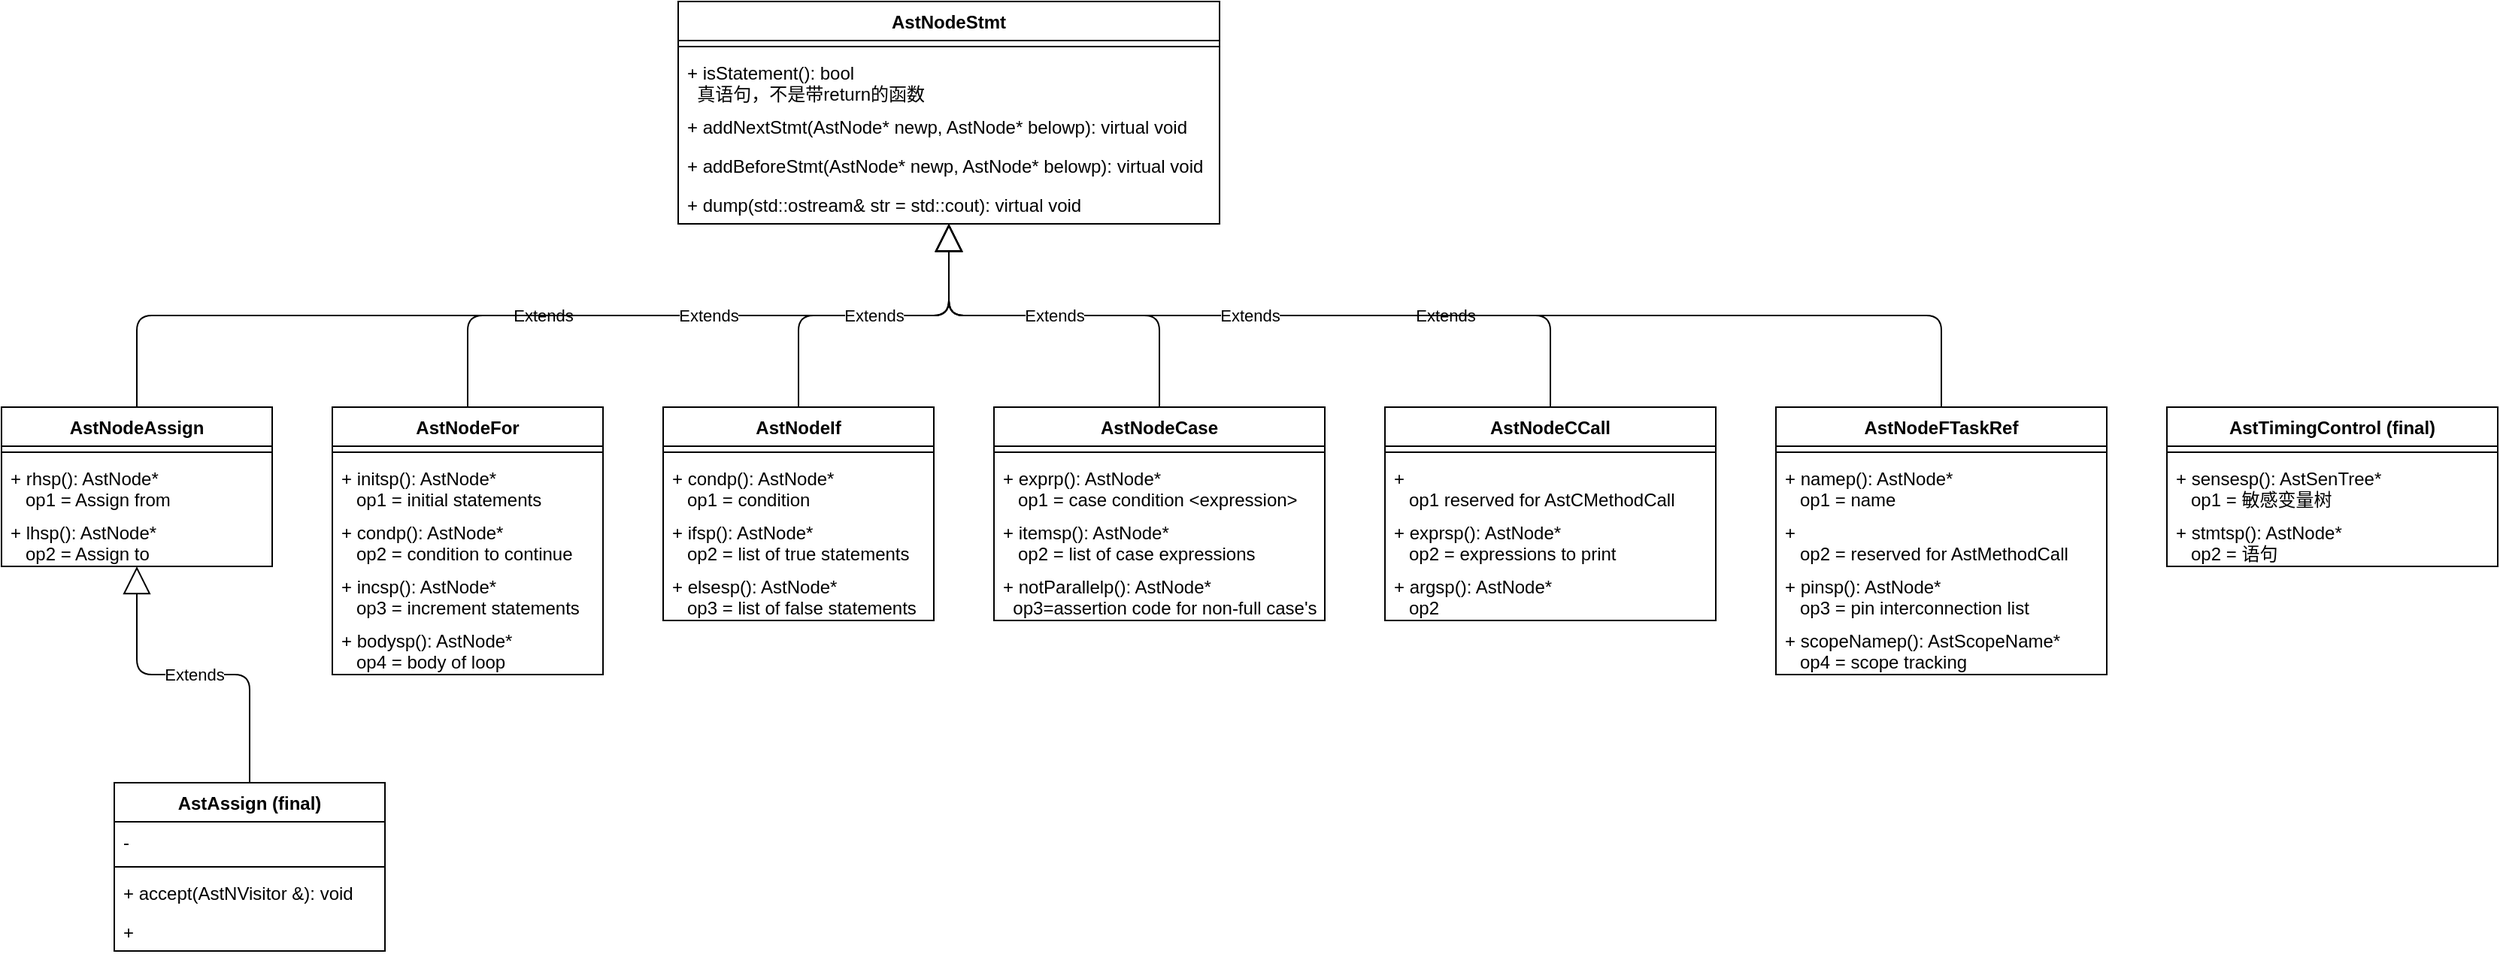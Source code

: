 <mxfile version="14.7.6" type="github">
  <diagram id="LjrCR2icNRhnQb-nepyd" name="第 1 页">
    <mxGraphModel dx="16" dy="-192" grid="1" gridSize="10" guides="1" tooltips="1" connect="1" arrows="1" fold="1" page="1" pageScale="1" pageWidth="1169" pageHeight="827" math="0" shadow="0">
      <root>
        <mxCell id="0" />
        <mxCell id="1" parent="0" />
        <mxCell id="brSOfn_hg27Ukbo5iZHU-1" value="AstNodeStmt" style="swimlane;fontStyle=1;align=center;verticalAlign=top;childLayout=stackLayout;horizontal=1;startSize=26;horizontalStack=0;resizeParent=1;resizeParentMax=0;resizeLast=0;collapsible=1;marginBottom=0;" parent="1" vertex="1">
          <mxGeometry x="1690" y="850" width="360" height="148" as="geometry" />
        </mxCell>
        <mxCell id="brSOfn_hg27Ukbo5iZHU-3" value="" style="line;strokeWidth=1;fillColor=none;align=left;verticalAlign=middle;spacingTop=-1;spacingLeft=3;spacingRight=3;rotatable=0;labelPosition=right;points=[];portConstraint=eastwest;" parent="brSOfn_hg27Ukbo5iZHU-1" vertex="1">
          <mxGeometry y="26" width="360" height="8" as="geometry" />
        </mxCell>
        <mxCell id="brSOfn_hg27Ukbo5iZHU-4" value="+ isStatement(): bool&#xa;  真语句，不是带return的函数" style="text;strokeColor=none;fillColor=none;align=left;verticalAlign=top;spacingLeft=4;spacingRight=4;overflow=hidden;rotatable=0;points=[[0,0.5],[1,0.5]];portConstraint=eastwest;" parent="brSOfn_hg27Ukbo5iZHU-1" vertex="1">
          <mxGeometry y="34" width="360" height="36" as="geometry" />
        </mxCell>
        <mxCell id="brSOfn_hg27Ukbo5iZHU-16" value="+ addNextStmt(AstNode* newp, AstNode* belowp): virtual void" style="text;strokeColor=none;fillColor=none;align=left;verticalAlign=top;spacingLeft=4;spacingRight=4;overflow=hidden;rotatable=0;points=[[0,0.5],[1,0.5]];portConstraint=eastwest;" parent="brSOfn_hg27Ukbo5iZHU-1" vertex="1">
          <mxGeometry y="70" width="360" height="26" as="geometry" />
        </mxCell>
        <mxCell id="brSOfn_hg27Ukbo5iZHU-18" value="+ addBeforeStmt(AstNode* newp, AstNode* belowp): virtual void" style="text;strokeColor=none;fillColor=none;align=left;verticalAlign=top;spacingLeft=4;spacingRight=4;overflow=hidden;rotatable=0;points=[[0,0.5],[1,0.5]];portConstraint=eastwest;" parent="brSOfn_hg27Ukbo5iZHU-1" vertex="1">
          <mxGeometry y="96" width="360" height="26" as="geometry" />
        </mxCell>
        <mxCell id="brSOfn_hg27Ukbo5iZHU-17" value="+ dump(std::ostream&amp; str = std::cout): virtual void" style="text;strokeColor=none;fillColor=none;align=left;verticalAlign=top;spacingLeft=4;spacingRight=4;overflow=hidden;rotatable=0;points=[[0,0.5],[1,0.5]];portConstraint=eastwest;" parent="brSOfn_hg27Ukbo5iZHU-1" vertex="1">
          <mxGeometry y="122" width="360" height="26" as="geometry" />
        </mxCell>
        <mxCell id="brSOfn_hg27Ukbo5iZHU-5" value="AstNodeAssign" style="swimlane;fontStyle=1;align=center;verticalAlign=top;childLayout=stackLayout;horizontal=1;startSize=26;horizontalStack=0;resizeParent=1;resizeParentMax=0;resizeLast=0;collapsible=1;marginBottom=0;" parent="1" vertex="1">
          <mxGeometry x="1240" y="1120" width="180" height="106" as="geometry" />
        </mxCell>
        <mxCell id="brSOfn_hg27Ukbo5iZHU-7" value="" style="line;strokeWidth=1;fillColor=none;align=left;verticalAlign=middle;spacingTop=-1;spacingLeft=3;spacingRight=3;rotatable=0;labelPosition=right;points=[];portConstraint=eastwest;" parent="brSOfn_hg27Ukbo5iZHU-5" vertex="1">
          <mxGeometry y="26" width="180" height="8" as="geometry" />
        </mxCell>
        <mxCell id="brSOfn_hg27Ukbo5iZHU-8" value="+ rhsp(): AstNode*&#xa;   op1 = Assign from" style="text;strokeColor=none;fillColor=none;align=left;verticalAlign=top;spacingLeft=4;spacingRight=4;overflow=hidden;rotatable=0;points=[[0,0.5],[1,0.5]];portConstraint=eastwest;" parent="brSOfn_hg27Ukbo5iZHU-5" vertex="1">
          <mxGeometry y="34" width="180" height="36" as="geometry" />
        </mxCell>
        <mxCell id="brSOfn_hg27Ukbo5iZHU-19" value="+ lhsp(): AstNode*&#xa;   op2 = Assign to" style="text;strokeColor=none;fillColor=none;align=left;verticalAlign=top;spacingLeft=4;spacingRight=4;overflow=hidden;rotatable=0;points=[[0,0.5],[1,0.5]];portConstraint=eastwest;" parent="brSOfn_hg27Ukbo5iZHU-5" vertex="1">
          <mxGeometry y="70" width="180" height="36" as="geometry" />
        </mxCell>
        <mxCell id="brSOfn_hg27Ukbo5iZHU-9" value="Extends" style="endArrow=block;endSize=16;endFill=0;html=1;edgeStyle=orthogonalEdgeStyle;exitX=0.5;exitY=0;exitDx=0;exitDy=0;" parent="1" source="brSOfn_hg27Ukbo5iZHU-5" target="brSOfn_hg27Ukbo5iZHU-1" edge="1">
          <mxGeometry width="160" relative="1" as="geometry">
            <mxPoint x="945" y="1180" as="sourcePoint" />
            <mxPoint x="2080" y="666.0" as="targetPoint" />
          </mxGeometry>
        </mxCell>
        <mxCell id="brSOfn_hg27Ukbo5iZHU-10" value="AstAssign (final)" style="swimlane;fontStyle=1;align=center;verticalAlign=top;childLayout=stackLayout;horizontal=1;startSize=26;horizontalStack=0;resizeParent=1;resizeParentMax=0;resizeLast=0;collapsible=1;marginBottom=0;" parent="1" vertex="1">
          <mxGeometry x="1315" y="1370" width="180" height="112" as="geometry" />
        </mxCell>
        <mxCell id="brSOfn_hg27Ukbo5iZHU-11" value="- " style="text;strokeColor=none;fillColor=none;align=left;verticalAlign=top;spacingLeft=4;spacingRight=4;overflow=hidden;rotatable=0;points=[[0,0.5],[1,0.5]];portConstraint=eastwest;" parent="brSOfn_hg27Ukbo5iZHU-10" vertex="1">
          <mxGeometry y="26" width="180" height="26" as="geometry" />
        </mxCell>
        <mxCell id="brSOfn_hg27Ukbo5iZHU-12" value="" style="line;strokeWidth=1;fillColor=none;align=left;verticalAlign=middle;spacingTop=-1;spacingLeft=3;spacingRight=3;rotatable=0;labelPosition=right;points=[];portConstraint=eastwest;" parent="brSOfn_hg27Ukbo5iZHU-10" vertex="1">
          <mxGeometry y="52" width="180" height="8" as="geometry" />
        </mxCell>
        <mxCell id="brSOfn_hg27Ukbo5iZHU-13" value="+ accept(AstNVisitor &amp;): void" style="text;strokeColor=none;fillColor=none;align=left;verticalAlign=top;spacingLeft=4;spacingRight=4;overflow=hidden;rotatable=0;points=[[0,0.5],[1,0.5]];portConstraint=eastwest;" parent="brSOfn_hg27Ukbo5iZHU-10" vertex="1">
          <mxGeometry y="60" width="180" height="26" as="geometry" />
        </mxCell>
        <mxCell id="brSOfn_hg27Ukbo5iZHU-14" value="+ " style="text;strokeColor=none;fillColor=none;align=left;verticalAlign=top;spacingLeft=4;spacingRight=4;overflow=hidden;rotatable=0;points=[[0,0.5],[1,0.5]];portConstraint=eastwest;" parent="brSOfn_hg27Ukbo5iZHU-10" vertex="1">
          <mxGeometry y="86" width="180" height="26" as="geometry" />
        </mxCell>
        <mxCell id="brSOfn_hg27Ukbo5iZHU-15" value="Extends" style="endArrow=block;endSize=16;endFill=0;html=1;edgeStyle=orthogonalEdgeStyle;exitX=0.5;exitY=0;exitDx=0;exitDy=0;" parent="1" source="brSOfn_hg27Ukbo5iZHU-10" target="brSOfn_hg27Ukbo5iZHU-5" edge="1">
          <mxGeometry width="160" relative="1" as="geometry">
            <mxPoint x="1415.0" y="1220" as="sourcePoint" />
            <mxPoint x="1160" y="1250" as="targetPoint" />
          </mxGeometry>
        </mxCell>
        <mxCell id="brSOfn_hg27Ukbo5iZHU-20" value="AstNodeFor" style="swimlane;fontStyle=1;align=center;verticalAlign=top;childLayout=stackLayout;horizontal=1;startSize=26;horizontalStack=0;resizeParent=1;resizeParentMax=0;resizeLast=0;collapsible=1;marginBottom=0;" parent="1" vertex="1">
          <mxGeometry x="1460" y="1120" width="180" height="178" as="geometry" />
        </mxCell>
        <mxCell id="brSOfn_hg27Ukbo5iZHU-21" value="" style="line;strokeWidth=1;fillColor=none;align=left;verticalAlign=middle;spacingTop=-1;spacingLeft=3;spacingRight=3;rotatable=0;labelPosition=right;points=[];portConstraint=eastwest;" parent="brSOfn_hg27Ukbo5iZHU-20" vertex="1">
          <mxGeometry y="26" width="180" height="8" as="geometry" />
        </mxCell>
        <mxCell id="brSOfn_hg27Ukbo5iZHU-22" value="+ initsp(): AstNode*&#xa;   op1 = initial statements" style="text;strokeColor=none;fillColor=none;align=left;verticalAlign=top;spacingLeft=4;spacingRight=4;overflow=hidden;rotatable=0;points=[[0,0.5],[1,0.5]];portConstraint=eastwest;" parent="brSOfn_hg27Ukbo5iZHU-20" vertex="1">
          <mxGeometry y="34" width="180" height="36" as="geometry" />
        </mxCell>
        <mxCell id="brSOfn_hg27Ukbo5iZHU-23" value="+ condp(): AstNode*&#xa;   op2 = condition to continue" style="text;strokeColor=none;fillColor=none;align=left;verticalAlign=top;spacingLeft=4;spacingRight=4;overflow=hidden;rotatable=0;points=[[0,0.5],[1,0.5]];portConstraint=eastwest;" parent="brSOfn_hg27Ukbo5iZHU-20" vertex="1">
          <mxGeometry y="70" width="180" height="36" as="geometry" />
        </mxCell>
        <mxCell id="brSOfn_hg27Ukbo5iZHU-24" value="+ incsp(): AstNode*&#xa;   op3 = increment statements" style="text;strokeColor=none;fillColor=none;align=left;verticalAlign=top;spacingLeft=4;spacingRight=4;overflow=hidden;rotatable=0;points=[[0,0.5],[1,0.5]];portConstraint=eastwest;" parent="brSOfn_hg27Ukbo5iZHU-20" vertex="1">
          <mxGeometry y="106" width="180" height="36" as="geometry" />
        </mxCell>
        <mxCell id="brSOfn_hg27Ukbo5iZHU-25" value="+ bodysp(): AstNode*&#xa;   op4 = body of loop" style="text;strokeColor=none;fillColor=none;align=left;verticalAlign=top;spacingLeft=4;spacingRight=4;overflow=hidden;rotatable=0;points=[[0,0.5],[1,0.5]];portConstraint=eastwest;" parent="brSOfn_hg27Ukbo5iZHU-20" vertex="1">
          <mxGeometry y="142" width="180" height="36" as="geometry" />
        </mxCell>
        <mxCell id="brSOfn_hg27Ukbo5iZHU-26" value="AstNodeIf" style="swimlane;fontStyle=1;align=center;verticalAlign=top;childLayout=stackLayout;horizontal=1;startSize=26;horizontalStack=0;resizeParent=1;resizeParentMax=0;resizeLast=0;collapsible=1;marginBottom=0;" parent="1" vertex="1">
          <mxGeometry x="1680" y="1120" width="180" height="142" as="geometry" />
        </mxCell>
        <mxCell id="brSOfn_hg27Ukbo5iZHU-27" value="" style="line;strokeWidth=1;fillColor=none;align=left;verticalAlign=middle;spacingTop=-1;spacingLeft=3;spacingRight=3;rotatable=0;labelPosition=right;points=[];portConstraint=eastwest;" parent="brSOfn_hg27Ukbo5iZHU-26" vertex="1">
          <mxGeometry y="26" width="180" height="8" as="geometry" />
        </mxCell>
        <mxCell id="brSOfn_hg27Ukbo5iZHU-28" value="+ condp(): AstNode*&#xa;   op1 = condition" style="text;strokeColor=none;fillColor=none;align=left;verticalAlign=top;spacingLeft=4;spacingRight=4;overflow=hidden;rotatable=0;points=[[0,0.5],[1,0.5]];portConstraint=eastwest;" parent="brSOfn_hg27Ukbo5iZHU-26" vertex="1">
          <mxGeometry y="34" width="180" height="36" as="geometry" />
        </mxCell>
        <mxCell id="brSOfn_hg27Ukbo5iZHU-29" value="+ ifsp(): AstNode*&#xa;   op2 = list of true statements" style="text;strokeColor=none;fillColor=none;align=left;verticalAlign=top;spacingLeft=4;spacingRight=4;overflow=hidden;rotatable=0;points=[[0,0.5],[1,0.5]];portConstraint=eastwest;" parent="brSOfn_hg27Ukbo5iZHU-26" vertex="1">
          <mxGeometry y="70" width="180" height="36" as="geometry" />
        </mxCell>
        <mxCell id="brSOfn_hg27Ukbo5iZHU-30" value="+ elsesp(): AstNode*&#xa;   op3 = list of false statements" style="text;strokeColor=none;fillColor=none;align=left;verticalAlign=top;spacingLeft=4;spacingRight=4;overflow=hidden;rotatable=0;points=[[0,0.5],[1,0.5]];portConstraint=eastwest;" parent="brSOfn_hg27Ukbo5iZHU-26" vertex="1">
          <mxGeometry y="106" width="180" height="36" as="geometry" />
        </mxCell>
        <mxCell id="brSOfn_hg27Ukbo5iZHU-32" value="AstNodeCase" style="swimlane;fontStyle=1;align=center;verticalAlign=top;childLayout=stackLayout;horizontal=1;startSize=26;horizontalStack=0;resizeParent=1;resizeParentMax=0;resizeLast=0;collapsible=1;marginBottom=0;" parent="1" vertex="1">
          <mxGeometry x="1900" y="1120" width="220" height="142" as="geometry" />
        </mxCell>
        <mxCell id="brSOfn_hg27Ukbo5iZHU-33" value="" style="line;strokeWidth=1;fillColor=none;align=left;verticalAlign=middle;spacingTop=-1;spacingLeft=3;spacingRight=3;rotatable=0;labelPosition=right;points=[];portConstraint=eastwest;" parent="brSOfn_hg27Ukbo5iZHU-32" vertex="1">
          <mxGeometry y="26" width="220" height="8" as="geometry" />
        </mxCell>
        <mxCell id="brSOfn_hg27Ukbo5iZHU-34" value="+ exprp(): AstNode*&#xa;   op1 = case condition &lt;expression&gt;" style="text;strokeColor=none;fillColor=none;align=left;verticalAlign=top;spacingLeft=4;spacingRight=4;overflow=hidden;rotatable=0;points=[[0,0.5],[1,0.5]];portConstraint=eastwest;" parent="brSOfn_hg27Ukbo5iZHU-32" vertex="1">
          <mxGeometry y="34" width="220" height="36" as="geometry" />
        </mxCell>
        <mxCell id="brSOfn_hg27Ukbo5iZHU-35" value="+ itemsp(): AstNode*&#xa;   op2 = list of case expressions" style="text;strokeColor=none;fillColor=none;align=left;verticalAlign=top;spacingLeft=4;spacingRight=4;overflow=hidden;rotatable=0;points=[[0,0.5],[1,0.5]];portConstraint=eastwest;" parent="brSOfn_hg27Ukbo5iZHU-32" vertex="1">
          <mxGeometry y="70" width="220" height="36" as="geometry" />
        </mxCell>
        <mxCell id="brSOfn_hg27Ukbo5iZHU-36" value="+ notParallelp(): AstNode*&#xa;  op3=assertion code for non-full case&#39;s" style="text;strokeColor=none;fillColor=none;align=left;verticalAlign=top;spacingLeft=4;spacingRight=4;overflow=hidden;rotatable=0;points=[[0,0.5],[1,0.5]];portConstraint=eastwest;" parent="brSOfn_hg27Ukbo5iZHU-32" vertex="1">
          <mxGeometry y="106" width="220" height="36" as="geometry" />
        </mxCell>
        <mxCell id="brSOfn_hg27Ukbo5iZHU-37" value="AstNodeCCall" style="swimlane;fontStyle=1;align=center;verticalAlign=top;childLayout=stackLayout;horizontal=1;startSize=26;horizontalStack=0;resizeParent=1;resizeParentMax=0;resizeLast=0;collapsible=1;marginBottom=0;" parent="1" vertex="1">
          <mxGeometry x="2160" y="1120" width="220" height="142" as="geometry" />
        </mxCell>
        <mxCell id="brSOfn_hg27Ukbo5iZHU-38" value="" style="line;strokeWidth=1;fillColor=none;align=left;verticalAlign=middle;spacingTop=-1;spacingLeft=3;spacingRight=3;rotatable=0;labelPosition=right;points=[];portConstraint=eastwest;" parent="brSOfn_hg27Ukbo5iZHU-37" vertex="1">
          <mxGeometry y="26" width="220" height="8" as="geometry" />
        </mxCell>
        <mxCell id="brSOfn_hg27Ukbo5iZHU-39" value="+ &#xa;   op1 reserved for AstCMethodCall" style="text;strokeColor=none;fillColor=none;align=left;verticalAlign=top;spacingLeft=4;spacingRight=4;overflow=hidden;rotatable=0;points=[[0,0.5],[1,0.5]];portConstraint=eastwest;" parent="brSOfn_hg27Ukbo5iZHU-37" vertex="1">
          <mxGeometry y="34" width="220" height="36" as="geometry" />
        </mxCell>
        <mxCell id="brSOfn_hg27Ukbo5iZHU-40" value="+ exprsp(): AstNode*&#xa;   op2 = expressions to print" style="text;strokeColor=none;fillColor=none;align=left;verticalAlign=top;spacingLeft=4;spacingRight=4;overflow=hidden;rotatable=0;points=[[0,0.5],[1,0.5]];portConstraint=eastwest;" parent="brSOfn_hg27Ukbo5iZHU-37" vertex="1">
          <mxGeometry y="70" width="220" height="36" as="geometry" />
        </mxCell>
        <mxCell id="brSOfn_hg27Ukbo5iZHU-41" value="+ argsp(): AstNode*&#xa;   op2" style="text;strokeColor=none;fillColor=none;align=left;verticalAlign=top;spacingLeft=4;spacingRight=4;overflow=hidden;rotatable=0;points=[[0,0.5],[1,0.5]];portConstraint=eastwest;" parent="brSOfn_hg27Ukbo5iZHU-37" vertex="1">
          <mxGeometry y="106" width="220" height="36" as="geometry" />
        </mxCell>
        <mxCell id="brSOfn_hg27Ukbo5iZHU-52" value="AstNodeFTaskRef" style="swimlane;fontStyle=1;align=center;verticalAlign=top;childLayout=stackLayout;horizontal=1;startSize=26;horizontalStack=0;resizeParent=1;resizeParentMax=0;resizeLast=0;collapsible=1;marginBottom=0;" parent="1" vertex="1">
          <mxGeometry x="2420" y="1120" width="220" height="178" as="geometry" />
        </mxCell>
        <mxCell id="brSOfn_hg27Ukbo5iZHU-53" value="" style="line;strokeWidth=1;fillColor=none;align=left;verticalAlign=middle;spacingTop=-1;spacingLeft=3;spacingRight=3;rotatable=0;labelPosition=right;points=[];portConstraint=eastwest;" parent="brSOfn_hg27Ukbo5iZHU-52" vertex="1">
          <mxGeometry y="26" width="220" height="8" as="geometry" />
        </mxCell>
        <mxCell id="brSOfn_hg27Ukbo5iZHU-54" value="+ namep(): AstNode*&#xa;   op1 = name" style="text;strokeColor=none;fillColor=none;align=left;verticalAlign=top;spacingLeft=4;spacingRight=4;overflow=hidden;rotatable=0;points=[[0,0.5],[1,0.5]];portConstraint=eastwest;" parent="brSOfn_hg27Ukbo5iZHU-52" vertex="1">
          <mxGeometry y="34" width="220" height="36" as="geometry" />
        </mxCell>
        <mxCell id="brSOfn_hg27Ukbo5iZHU-55" value="+ &#xa;   op2 = reserved for AstMethodCall" style="text;strokeColor=none;fillColor=none;align=left;verticalAlign=top;spacingLeft=4;spacingRight=4;overflow=hidden;rotatable=0;points=[[0,0.5],[1,0.5]];portConstraint=eastwest;" parent="brSOfn_hg27Ukbo5iZHU-52" vertex="1">
          <mxGeometry y="70" width="220" height="36" as="geometry" />
        </mxCell>
        <mxCell id="brSOfn_hg27Ukbo5iZHU-56" value="+ pinsp(): AstNode*&#xa;   op3 = pin interconnection list" style="text;strokeColor=none;fillColor=none;align=left;verticalAlign=top;spacingLeft=4;spacingRight=4;overflow=hidden;rotatable=0;points=[[0,0.5],[1,0.5]];portConstraint=eastwest;" parent="brSOfn_hg27Ukbo5iZHU-52" vertex="1">
          <mxGeometry y="106" width="220" height="36" as="geometry" />
        </mxCell>
        <mxCell id="brSOfn_hg27Ukbo5iZHU-57" value="+ scopeNamep(): AstScopeName*&#xa;   op4 = scope tracking" style="text;strokeColor=none;fillColor=none;align=left;verticalAlign=top;spacingLeft=4;spacingRight=4;overflow=hidden;rotatable=0;points=[[0,0.5],[1,0.5]];portConstraint=eastwest;" parent="brSOfn_hg27Ukbo5iZHU-52" vertex="1">
          <mxGeometry y="142" width="220" height="36" as="geometry" />
        </mxCell>
        <mxCell id="brSOfn_hg27Ukbo5iZHU-58" value="Extends" style="endArrow=block;endSize=16;endFill=0;html=1;edgeStyle=orthogonalEdgeStyle;exitX=0.5;exitY=0;exitDx=0;exitDy=0;" parent="1" source="brSOfn_hg27Ukbo5iZHU-20" target="brSOfn_hg27Ukbo5iZHU-1" edge="1">
          <mxGeometry width="160" relative="1" as="geometry">
            <mxPoint x="1530" y="1130" as="sourcePoint" />
            <mxPoint x="1560" y="1008" as="targetPoint" />
          </mxGeometry>
        </mxCell>
        <mxCell id="brSOfn_hg27Ukbo5iZHU-59" value="Extends" style="endArrow=block;endSize=16;endFill=0;html=1;edgeStyle=orthogonalEdgeStyle;exitX=0.5;exitY=0;exitDx=0;exitDy=0;" parent="1" source="brSOfn_hg27Ukbo5iZHU-52" target="brSOfn_hg27Ukbo5iZHU-1" edge="1">
          <mxGeometry width="160" relative="1" as="geometry">
            <mxPoint x="1560" y="1130" as="sourcePoint" />
            <mxPoint x="1740" y="1008" as="targetPoint" />
          </mxGeometry>
        </mxCell>
        <mxCell id="brSOfn_hg27Ukbo5iZHU-60" value="Extends" style="endArrow=block;endSize=16;endFill=0;html=1;edgeStyle=orthogonalEdgeStyle;exitX=0.5;exitY=0;exitDx=0;exitDy=0;" parent="1" source="brSOfn_hg27Ukbo5iZHU-37" target="brSOfn_hg27Ukbo5iZHU-1" edge="1">
          <mxGeometry width="160" relative="1" as="geometry">
            <mxPoint x="1560" y="1130" as="sourcePoint" />
            <mxPoint x="1880" y="1008.0" as="targetPoint" />
          </mxGeometry>
        </mxCell>
        <mxCell id="brSOfn_hg27Ukbo5iZHU-61" value="Extends" style="endArrow=block;endSize=16;endFill=0;html=1;edgeStyle=orthogonalEdgeStyle;exitX=0.5;exitY=0;exitDx=0;exitDy=0;" parent="1" source="brSOfn_hg27Ukbo5iZHU-32" target="brSOfn_hg27Ukbo5iZHU-1" edge="1">
          <mxGeometry width="160" relative="1" as="geometry">
            <mxPoint x="2280" y="1130" as="sourcePoint" />
            <mxPoint x="1880" y="1008.0" as="targetPoint" />
          </mxGeometry>
        </mxCell>
        <mxCell id="brSOfn_hg27Ukbo5iZHU-62" value="Extends" style="endArrow=block;endSize=16;endFill=0;html=1;edgeStyle=orthogonalEdgeStyle;exitX=0.5;exitY=0;exitDx=0;exitDy=0;" parent="1" source="brSOfn_hg27Ukbo5iZHU-26" target="brSOfn_hg27Ukbo5iZHU-1" edge="1">
          <mxGeometry width="160" relative="1" as="geometry">
            <mxPoint x="2020" y="1130" as="sourcePoint" />
            <mxPoint x="1880" y="1008.0" as="targetPoint" />
          </mxGeometry>
        </mxCell>
        <mxCell id="AzttNSrG_GSZGikdNRCH-1" value="AstTimingControl (final)" style="swimlane;fontStyle=1;align=center;verticalAlign=top;childLayout=stackLayout;horizontal=1;startSize=26;horizontalStack=0;resizeParent=1;resizeParentMax=0;resizeLast=0;collapsible=1;marginBottom=0;" vertex="1" parent="1">
          <mxGeometry x="2680" y="1120" width="220" height="106" as="geometry" />
        </mxCell>
        <mxCell id="AzttNSrG_GSZGikdNRCH-2" value="" style="line;strokeWidth=1;fillColor=none;align=left;verticalAlign=middle;spacingTop=-1;spacingLeft=3;spacingRight=3;rotatable=0;labelPosition=right;points=[];portConstraint=eastwest;" vertex="1" parent="AzttNSrG_GSZGikdNRCH-1">
          <mxGeometry y="26" width="220" height="8" as="geometry" />
        </mxCell>
        <mxCell id="AzttNSrG_GSZGikdNRCH-3" value="+ sensesp(): AstSenTree*&#xa;   op1 = 敏感变量树" style="text;strokeColor=none;fillColor=none;align=left;verticalAlign=top;spacingLeft=4;spacingRight=4;overflow=hidden;rotatable=0;points=[[0,0.5],[1,0.5]];portConstraint=eastwest;" vertex="1" parent="AzttNSrG_GSZGikdNRCH-1">
          <mxGeometry y="34" width="220" height="36" as="geometry" />
        </mxCell>
        <mxCell id="AzttNSrG_GSZGikdNRCH-4" value="+ stmtsp(): AstNode*&#xa;   op2 = 语句" style="text;strokeColor=none;fillColor=none;align=left;verticalAlign=top;spacingLeft=4;spacingRight=4;overflow=hidden;rotatable=0;points=[[0,0.5],[1,0.5]];portConstraint=eastwest;" vertex="1" parent="AzttNSrG_GSZGikdNRCH-1">
          <mxGeometry y="70" width="220" height="36" as="geometry" />
        </mxCell>
      </root>
    </mxGraphModel>
  </diagram>
</mxfile>
